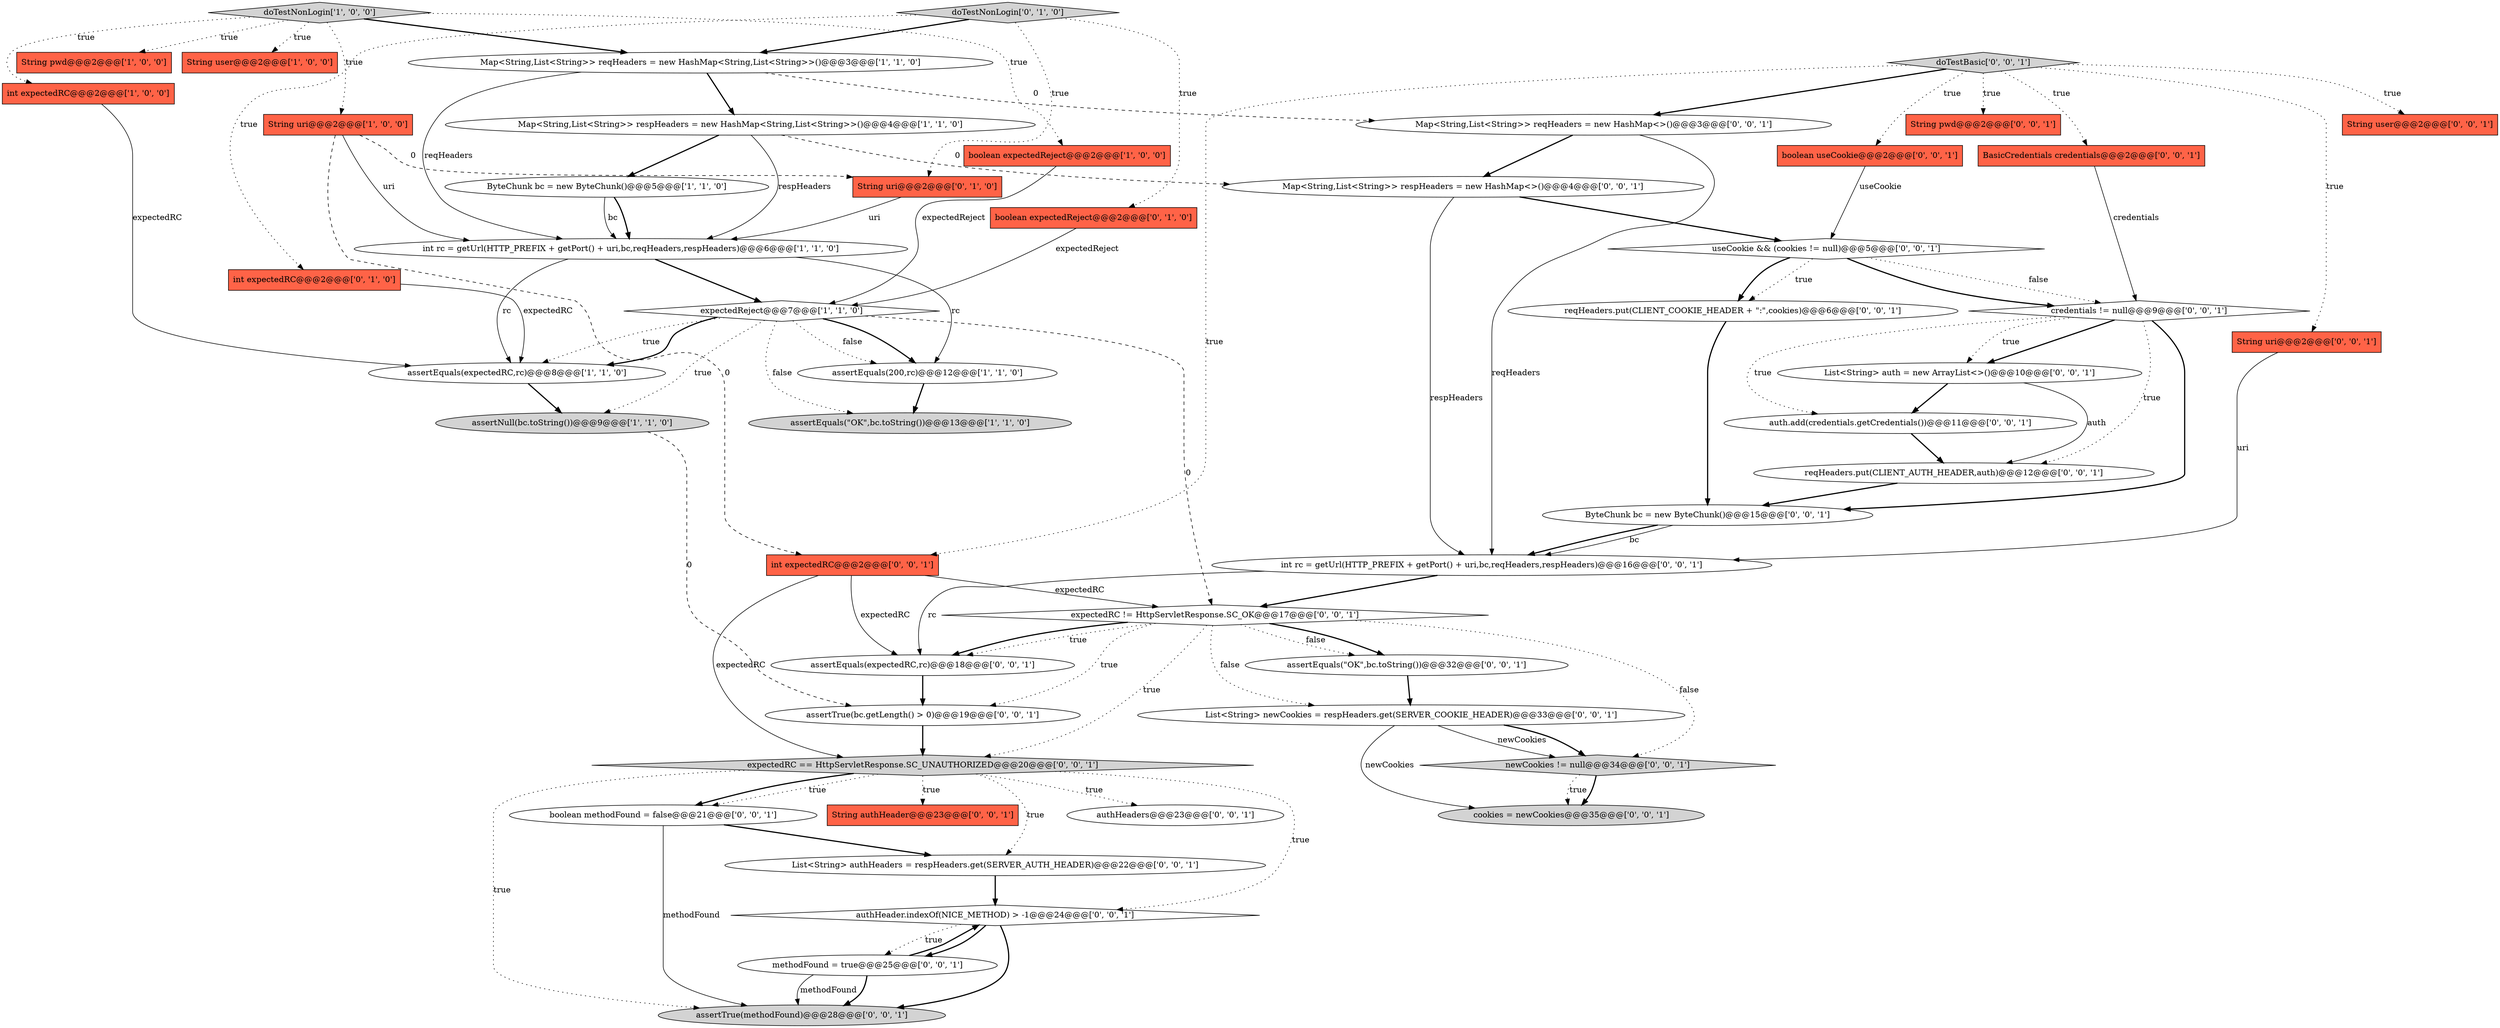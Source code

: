 digraph {
25 [style = filled, label = "List<String> authHeaders = respHeaders.get(SERVER_AUTH_HEADER)@@@22@@@['0', '0', '1']", fillcolor = white, shape = ellipse image = "AAA0AAABBB3BBB"];
14 [style = filled, label = "assertEquals(\"OK\",bc.toString())@@@13@@@['1', '1', '0']", fillcolor = lightgray, shape = ellipse image = "AAA0AAABBB1BBB"];
43 [style = filled, label = "String authHeader@@@23@@@['0', '0', '1']", fillcolor = tomato, shape = box image = "AAA0AAABBB3BBB"];
13 [style = filled, label = "assertNull(bc.toString())@@@9@@@['1', '1', '0']", fillcolor = lightgray, shape = ellipse image = "AAA0AAABBB1BBB"];
1 [style = filled, label = "int expectedRC@@@2@@@['1', '0', '0']", fillcolor = tomato, shape = box image = "AAA0AAABBB1BBB"];
36 [style = filled, label = "credentials != null@@@9@@@['0', '0', '1']", fillcolor = white, shape = diamond image = "AAA0AAABBB3BBB"];
18 [style = filled, label = "String uri@@@2@@@['0', '1', '0']", fillcolor = tomato, shape = box image = "AAA1AAABBB2BBB"];
16 [style = filled, label = "boolean expectedReject@@@2@@@['0', '1', '0']", fillcolor = tomato, shape = box image = "AAA0AAABBB2BBB"];
38 [style = filled, label = "boolean methodFound = false@@@21@@@['0', '0', '1']", fillcolor = white, shape = ellipse image = "AAA0AAABBB3BBB"];
11 [style = filled, label = "ByteChunk bc = new ByteChunk()@@@5@@@['1', '1', '0']", fillcolor = white, shape = ellipse image = "AAA0AAABBB1BBB"];
41 [style = filled, label = "reqHeaders.put(CLIENT_AUTH_HEADER,auth)@@@12@@@['0', '0', '1']", fillcolor = white, shape = ellipse image = "AAA0AAABBB3BBB"];
3 [style = filled, label = "doTestNonLogin['1', '0', '0']", fillcolor = lightgray, shape = diamond image = "AAA0AAABBB1BBB"];
5 [style = filled, label = "boolean expectedReject@@@2@@@['1', '0', '0']", fillcolor = tomato, shape = box image = "AAA0AAABBB1BBB"];
21 [style = filled, label = "List<String> newCookies = respHeaders.get(SERVER_COOKIE_HEADER)@@@33@@@['0', '0', '1']", fillcolor = white, shape = ellipse image = "AAA0AAABBB3BBB"];
19 [style = filled, label = "Map<String,List<String>> respHeaders = new HashMap<>()@@@4@@@['0', '0', '1']", fillcolor = white, shape = ellipse image = "AAA0AAABBB3BBB"];
39 [style = filled, label = "doTestBasic['0', '0', '1']", fillcolor = lightgray, shape = diamond image = "AAA0AAABBB3BBB"];
46 [style = filled, label = "assertEquals(expectedRC,rc)@@@18@@@['0', '0', '1']", fillcolor = white, shape = ellipse image = "AAA0AAABBB3BBB"];
42 [style = filled, label = "int rc = getUrl(HTTP_PREFIX + getPort() + uri,bc,reqHeaders,respHeaders)@@@16@@@['0', '0', '1']", fillcolor = white, shape = ellipse image = "AAA0AAABBB3BBB"];
2 [style = filled, label = "expectedReject@@@7@@@['1', '1', '0']", fillcolor = white, shape = diamond image = "AAA0AAABBB1BBB"];
8 [style = filled, label = "int rc = getUrl(HTTP_PREFIX + getPort() + uri,bc,reqHeaders,respHeaders)@@@6@@@['1', '1', '0']", fillcolor = white, shape = ellipse image = "AAA0AAABBB1BBB"];
9 [style = filled, label = "String pwd@@@2@@@['1', '0', '0']", fillcolor = tomato, shape = box image = "AAA0AAABBB1BBB"];
6 [style = filled, label = "String user@@@2@@@['1', '0', '0']", fillcolor = tomato, shape = box image = "AAA0AAABBB1BBB"];
4 [style = filled, label = "assertEquals(200,rc)@@@12@@@['1', '1', '0']", fillcolor = white, shape = ellipse image = "AAA0AAABBB1BBB"];
47 [style = filled, label = "cookies = newCookies@@@35@@@['0', '0', '1']", fillcolor = lightgray, shape = ellipse image = "AAA0AAABBB3BBB"];
26 [style = filled, label = "String pwd@@@2@@@['0', '0', '1']", fillcolor = tomato, shape = box image = "AAA0AAABBB3BBB"];
7 [style = filled, label = "Map<String,List<String>> reqHeaders = new HashMap<String,List<String>>()@@@3@@@['1', '1', '0']", fillcolor = white, shape = ellipse image = "AAA0AAABBB1BBB"];
37 [style = filled, label = "auth.add(credentials.getCredentials())@@@11@@@['0', '0', '1']", fillcolor = white, shape = ellipse image = "AAA0AAABBB3BBB"];
0 [style = filled, label = "Map<String,List<String>> respHeaders = new HashMap<String,List<String>>()@@@4@@@['1', '1', '0']", fillcolor = white, shape = ellipse image = "AAA0AAABBB1BBB"];
35 [style = filled, label = "assertTrue(bc.getLength() > 0)@@@19@@@['0', '0', '1']", fillcolor = white, shape = ellipse image = "AAA0AAABBB3BBB"];
24 [style = filled, label = "expectedRC == HttpServletResponse.SC_UNAUTHORIZED@@@20@@@['0', '0', '1']", fillcolor = lightgray, shape = diamond image = "AAA0AAABBB3BBB"];
17 [style = filled, label = "int expectedRC@@@2@@@['0', '1', '0']", fillcolor = tomato, shape = box image = "AAA0AAABBB2BBB"];
22 [style = filled, label = "newCookies != null@@@34@@@['0', '0', '1']", fillcolor = lightgray, shape = diamond image = "AAA0AAABBB3BBB"];
31 [style = filled, label = "String user@@@2@@@['0', '0', '1']", fillcolor = tomato, shape = box image = "AAA0AAABBB3BBB"];
45 [style = filled, label = "ByteChunk bc = new ByteChunk()@@@15@@@['0', '0', '1']", fillcolor = white, shape = ellipse image = "AAA0AAABBB3BBB"];
33 [style = filled, label = "expectedRC != HttpServletResponse.SC_OK@@@17@@@['0', '0', '1']", fillcolor = white, shape = diamond image = "AAA0AAABBB3BBB"];
40 [style = filled, label = "reqHeaders.put(CLIENT_COOKIE_HEADER + \":\",cookies)@@@6@@@['0', '0', '1']", fillcolor = white, shape = ellipse image = "AAA0AAABBB3BBB"];
32 [style = filled, label = "BasicCredentials credentials@@@2@@@['0', '0', '1']", fillcolor = tomato, shape = box image = "AAA0AAABBB3BBB"];
23 [style = filled, label = "methodFound = true@@@25@@@['0', '0', '1']", fillcolor = white, shape = ellipse image = "AAA0AAABBB3BBB"];
12 [style = filled, label = "assertEquals(expectedRC,rc)@@@8@@@['1', '1', '0']", fillcolor = white, shape = ellipse image = "AAA0AAABBB1BBB"];
49 [style = filled, label = "int expectedRC@@@2@@@['0', '0', '1']", fillcolor = tomato, shape = box image = "AAA0AAABBB3BBB"];
50 [style = filled, label = "authHeader.indexOf(NICE_METHOD) > -1@@@24@@@['0', '0', '1']", fillcolor = white, shape = diamond image = "AAA0AAABBB3BBB"];
10 [style = filled, label = "String uri@@@2@@@['1', '0', '0']", fillcolor = tomato, shape = box image = "AAA1AAABBB1BBB"];
28 [style = filled, label = "Map<String,List<String>> reqHeaders = new HashMap<>()@@@3@@@['0', '0', '1']", fillcolor = white, shape = ellipse image = "AAA0AAABBB3BBB"];
15 [style = filled, label = "doTestNonLogin['0', '1', '0']", fillcolor = lightgray, shape = diamond image = "AAA0AAABBB2BBB"];
34 [style = filled, label = "authHeaders@@@23@@@['0', '0', '1']", fillcolor = white, shape = ellipse image = "AAA0AAABBB3BBB"];
29 [style = filled, label = "assertEquals(\"OK\",bc.toString())@@@32@@@['0', '0', '1']", fillcolor = white, shape = ellipse image = "AAA0AAABBB3BBB"];
44 [style = filled, label = "boolean useCookie@@@2@@@['0', '0', '1']", fillcolor = tomato, shape = box image = "AAA0AAABBB3BBB"];
20 [style = filled, label = "List<String> auth = new ArrayList<>()@@@10@@@['0', '0', '1']", fillcolor = white, shape = ellipse image = "AAA0AAABBB3BBB"];
30 [style = filled, label = "String uri@@@2@@@['0', '0', '1']", fillcolor = tomato, shape = box image = "AAA0AAABBB3BBB"];
48 [style = filled, label = "assertTrue(methodFound)@@@28@@@['0', '0', '1']", fillcolor = lightgray, shape = ellipse image = "AAA0AAABBB3BBB"];
27 [style = filled, label = "useCookie && (cookies != null)@@@5@@@['0', '0', '1']", fillcolor = white, shape = diamond image = "AAA0AAABBB3BBB"];
24->25 [style = dotted, label="true"];
17->12 [style = solid, label="expectedRC"];
0->19 [style = dashed, label="0"];
49->24 [style = solid, label="expectedRC"];
24->43 [style = dotted, label="true"];
3->6 [style = dotted, label="true"];
36->20 [style = bold, label=""];
36->20 [style = dotted, label="true"];
33->35 [style = dotted, label="true"];
32->36 [style = solid, label="credentials"];
8->4 [style = solid, label="rc"];
1->12 [style = solid, label="expectedRC"];
33->46 [style = bold, label=""];
22->47 [style = bold, label=""];
21->22 [style = solid, label="newCookies"];
20->37 [style = bold, label=""];
45->42 [style = bold, label=""];
10->49 [style = dashed, label="0"];
41->45 [style = bold, label=""];
10->18 [style = dashed, label="0"];
50->23 [style = bold, label=""];
15->18 [style = dotted, label="true"];
39->26 [style = dotted, label="true"];
7->0 [style = bold, label=""];
24->38 [style = bold, label=""];
15->16 [style = dotted, label="true"];
2->4 [style = bold, label=""];
23->48 [style = bold, label=""];
8->12 [style = solid, label="rc"];
33->29 [style = bold, label=""];
15->17 [style = dotted, label="true"];
30->42 [style = solid, label="uri"];
3->5 [style = dotted, label="true"];
3->7 [style = bold, label=""];
23->48 [style = solid, label="methodFound"];
42->46 [style = solid, label="rc"];
21->22 [style = bold, label=""];
39->44 [style = dotted, label="true"];
24->34 [style = dotted, label="true"];
28->19 [style = bold, label=""];
2->12 [style = dotted, label="true"];
38->25 [style = bold, label=""];
11->8 [style = bold, label=""];
2->33 [style = dashed, label="0"];
3->1 [style = dotted, label="true"];
20->41 [style = solid, label="auth"];
33->29 [style = dotted, label="false"];
39->31 [style = dotted, label="true"];
27->40 [style = dotted, label="true"];
50->23 [style = dotted, label="true"];
33->22 [style = dotted, label="false"];
4->14 [style = bold, label=""];
13->35 [style = dashed, label="0"];
37->41 [style = bold, label=""];
39->49 [style = dotted, label="true"];
3->10 [style = dotted, label="true"];
0->11 [style = bold, label=""];
39->30 [style = dotted, label="true"];
3->9 [style = dotted, label="true"];
50->48 [style = bold, label=""];
7->8 [style = solid, label="reqHeaders"];
36->37 [style = dotted, label="true"];
29->21 [style = bold, label=""];
35->24 [style = bold, label=""];
12->13 [style = bold, label=""];
10->8 [style = solid, label="uri"];
8->2 [style = bold, label=""];
7->28 [style = dashed, label="0"];
5->2 [style = solid, label="expectedReject"];
46->35 [style = bold, label=""];
24->48 [style = dotted, label="true"];
49->33 [style = solid, label="expectedRC"];
33->24 [style = dotted, label="true"];
16->2 [style = solid, label="expectedReject"];
28->42 [style = solid, label="reqHeaders"];
2->4 [style = dotted, label="false"];
44->27 [style = solid, label="useCookie"];
33->46 [style = dotted, label="true"];
23->50 [style = bold, label=""];
36->41 [style = dotted, label="true"];
33->21 [style = dotted, label="false"];
27->36 [style = bold, label=""];
15->7 [style = bold, label=""];
0->8 [style = solid, label="respHeaders"];
2->14 [style = dotted, label="false"];
22->47 [style = dotted, label="true"];
42->33 [style = bold, label=""];
18->8 [style = solid, label="uri"];
38->48 [style = solid, label="methodFound"];
39->28 [style = bold, label=""];
2->12 [style = bold, label=""];
27->36 [style = dotted, label="false"];
24->50 [style = dotted, label="true"];
24->38 [style = dotted, label="true"];
11->8 [style = solid, label="bc"];
19->42 [style = solid, label="respHeaders"];
39->32 [style = dotted, label="true"];
19->27 [style = bold, label=""];
27->40 [style = bold, label=""];
40->45 [style = bold, label=""];
36->45 [style = bold, label=""];
45->42 [style = solid, label="bc"];
25->50 [style = bold, label=""];
2->13 [style = dotted, label="true"];
21->47 [style = solid, label="newCookies"];
49->46 [style = solid, label="expectedRC"];
}
